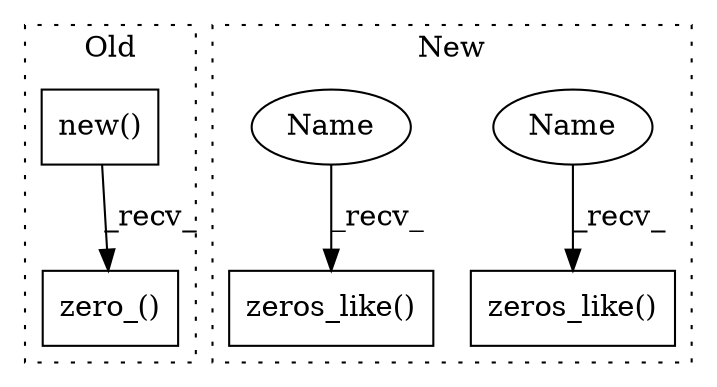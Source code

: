 digraph G {
subgraph cluster0 {
1 [label="new()" a="75" s="1673,1685" l="11,14" shape="box"];
4 [label="zero_()" a="75" s="1673" l="34" shape="box"];
label = "Old";
style="dotted";
}
subgraph cluster1 {
2 [label="zeros_like()" a="75" s="1906,1928" l="17,1" shape="box"];
3 [label="zeros_like()" a="75" s="2042,2065" l="17,1" shape="box"];
5 [label="Name" a="87" s="1906" l="5" shape="ellipse"];
6 [label="Name" a="87" s="2042" l="5" shape="ellipse"];
label = "New";
style="dotted";
}
1 -> 4 [label="_recv_"];
5 -> 2 [label="_recv_"];
6 -> 3 [label="_recv_"];
}